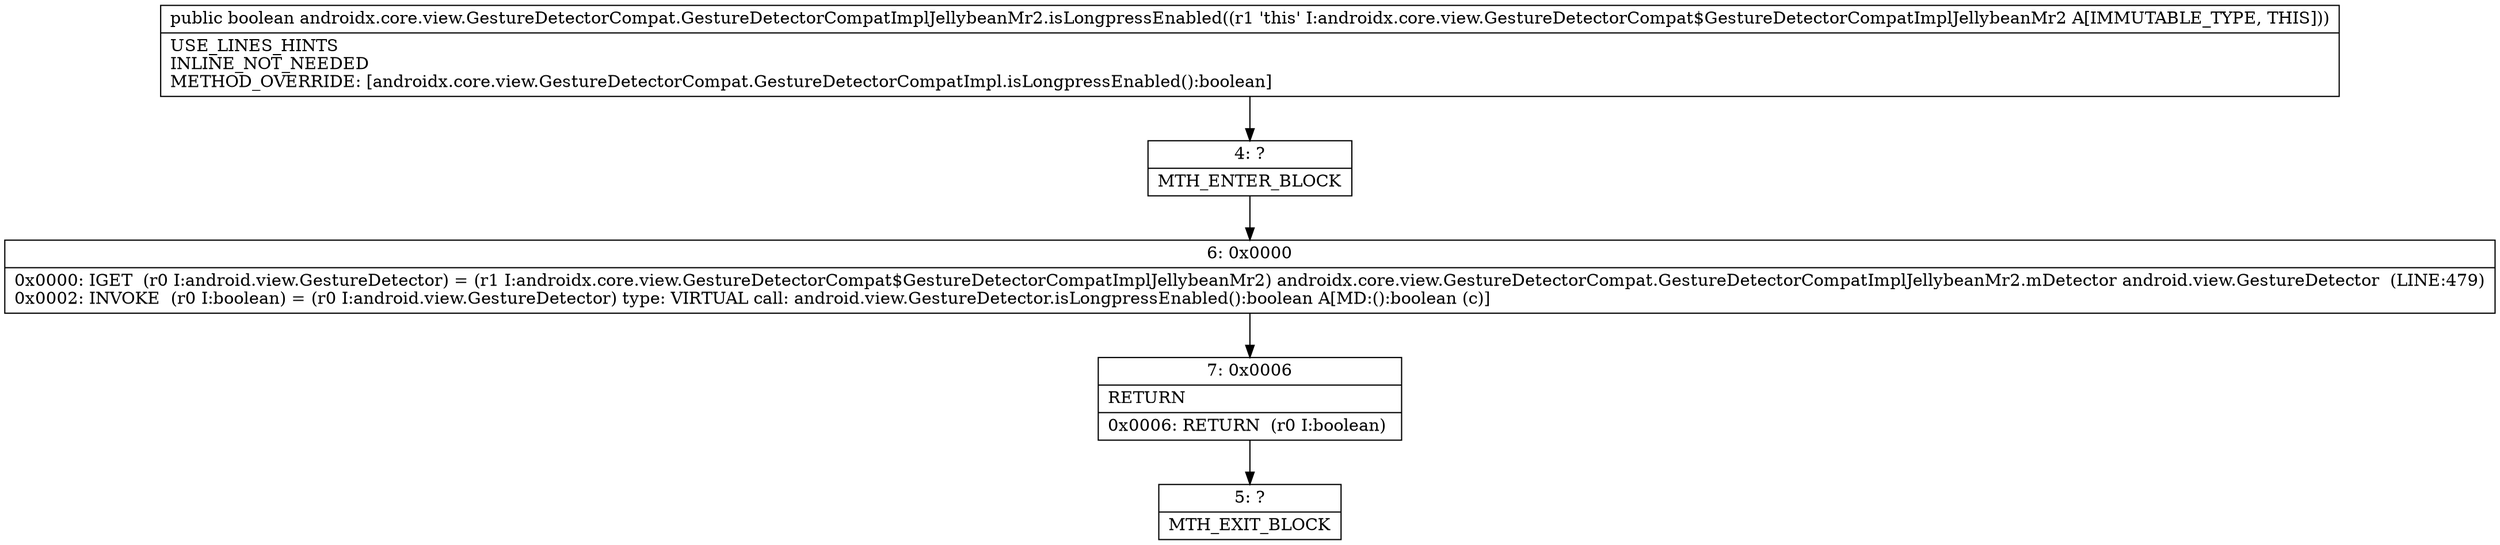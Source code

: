 digraph "CFG forandroidx.core.view.GestureDetectorCompat.GestureDetectorCompatImplJellybeanMr2.isLongpressEnabled()Z" {
Node_4 [shape=record,label="{4\:\ ?|MTH_ENTER_BLOCK\l}"];
Node_6 [shape=record,label="{6\:\ 0x0000|0x0000: IGET  (r0 I:android.view.GestureDetector) = (r1 I:androidx.core.view.GestureDetectorCompat$GestureDetectorCompatImplJellybeanMr2) androidx.core.view.GestureDetectorCompat.GestureDetectorCompatImplJellybeanMr2.mDetector android.view.GestureDetector  (LINE:479)\l0x0002: INVOKE  (r0 I:boolean) = (r0 I:android.view.GestureDetector) type: VIRTUAL call: android.view.GestureDetector.isLongpressEnabled():boolean A[MD:():boolean (c)]\l}"];
Node_7 [shape=record,label="{7\:\ 0x0006|RETURN\l|0x0006: RETURN  (r0 I:boolean) \l}"];
Node_5 [shape=record,label="{5\:\ ?|MTH_EXIT_BLOCK\l}"];
MethodNode[shape=record,label="{public boolean androidx.core.view.GestureDetectorCompat.GestureDetectorCompatImplJellybeanMr2.isLongpressEnabled((r1 'this' I:androidx.core.view.GestureDetectorCompat$GestureDetectorCompatImplJellybeanMr2 A[IMMUTABLE_TYPE, THIS]))  | USE_LINES_HINTS\lINLINE_NOT_NEEDED\lMETHOD_OVERRIDE: [androidx.core.view.GestureDetectorCompat.GestureDetectorCompatImpl.isLongpressEnabled():boolean]\l}"];
MethodNode -> Node_4;Node_4 -> Node_6;
Node_6 -> Node_7;
Node_7 -> Node_5;
}


